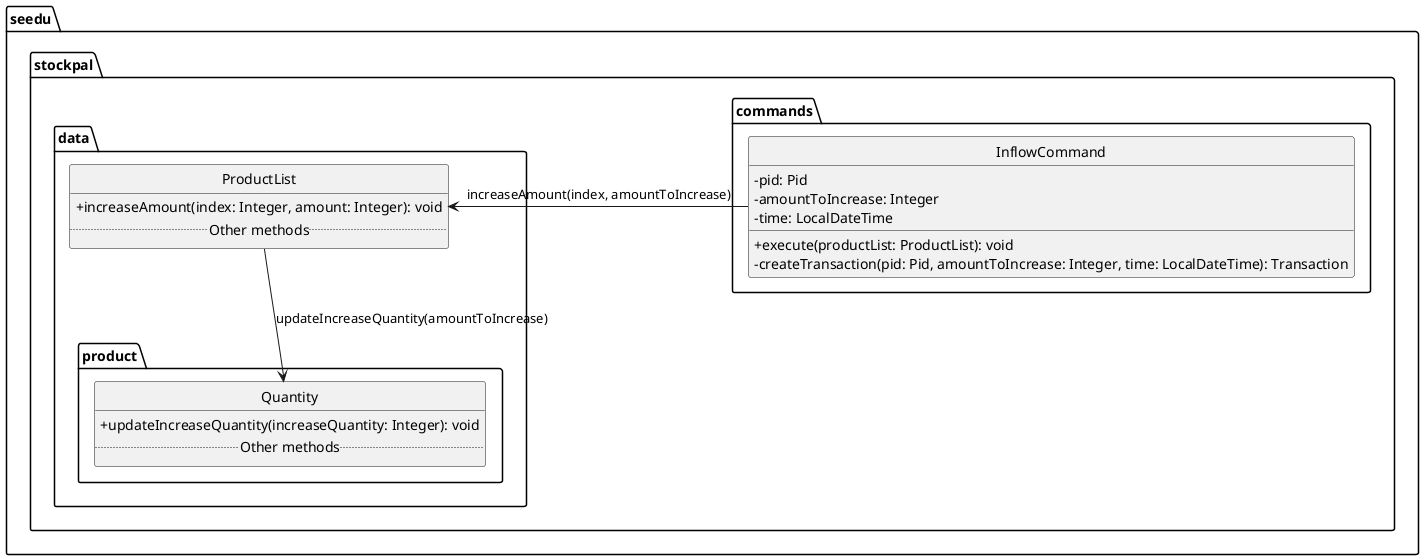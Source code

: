 @startuml

hide circles
skinparam classAttributeIconSize 0

package "seedu.stockpal.commands" {
    class InflowCommand {
        - pid: Pid
        - amountToIncrease: Integer
        - time: LocalDateTime

        + execute(productList: ProductList): void
        - createTransaction(pid: Pid, amountToIncrease: Integer, time: LocalDateTime): Transaction
    }
}

package "seedu.stockpal.data.product" {
    class Quantity {
        + updateIncreaseQuantity(increaseQuantity: Integer): void
        .. Other methods ..
    }

}

package "seedu.stockpal.data" {
    class ProductList {
            + increaseAmount(index: Integer, amount: Integer): void
            .. Other methods ..
    }
}

InflowCommand -> ProductList: increaseAmount(index, amountToIncrease)
ProductList --> Quantity: updateIncreaseQuantity(amountToIncrease)


@enduml
